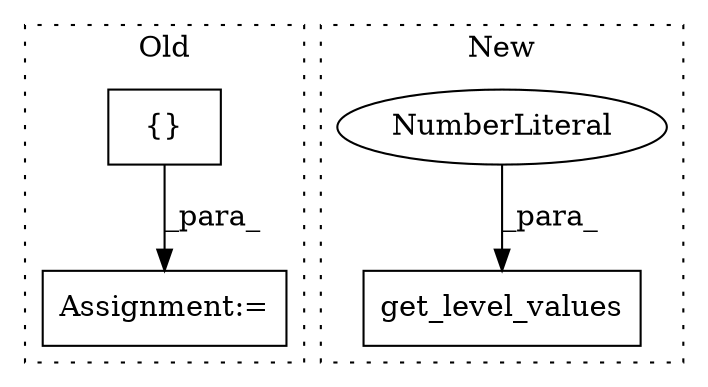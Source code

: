 digraph G {
subgraph cluster0 {
1 [label="{}" a="4" s="85950,85954" l="1,1" shape="box"];
3 [label="Assignment:=" a="7" s="85926" l="1" shape="box"];
label = "Old";
style="dotted";
}
subgraph cluster1 {
2 [label="get_level_values" a="32" s="87175,87193" l="17,1" shape="box"];
4 [label="NumberLiteral" a="34" s="87192" l="1" shape="ellipse"];
label = "New";
style="dotted";
}
1 -> 3 [label="_para_"];
4 -> 2 [label="_para_"];
}